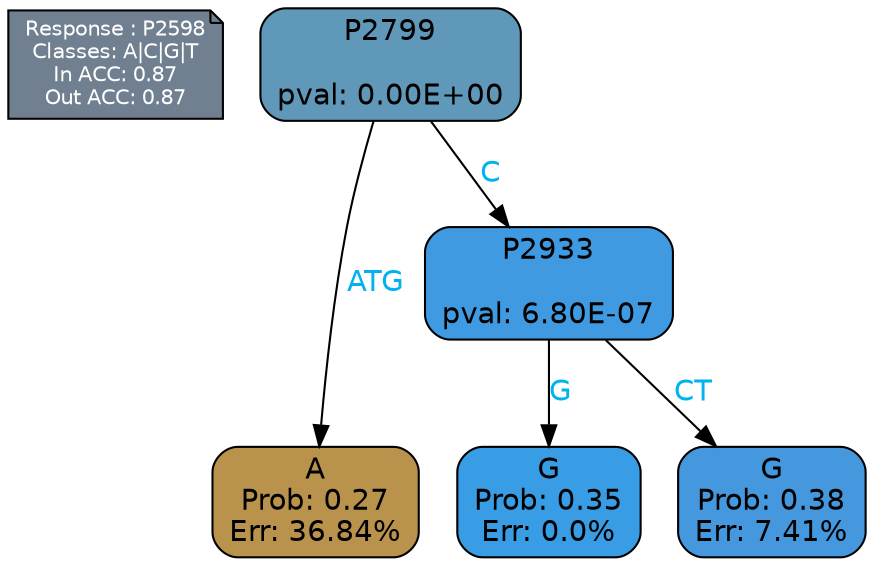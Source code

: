 digraph Tree {
node [shape=box, style="filled, rounded", color="black", fontname=helvetica] ;
graph [ranksep=equally, splines=polylines, bgcolor=transparent, dpi=600] ;
edge [fontname=helvetica] ;
LEGEND [label="Response : P2598
Classes: A|C|G|T
In ACC: 0.87
Out ACC: 0.87
",shape=note,align=left,style=filled,fillcolor="slategray",fontcolor="white",fontsize=10];1 [label="P2799

pval: 0.00E+00", fillcolor="#6098b9"] ;
2 [label="A
Prob: 0.27
Err: 36.84%", fillcolor="#b9934b"] ;
3 [label="P2933

pval: 6.80E-07", fillcolor="#3f9ae1"] ;
4 [label="G
Prob: 0.35
Err: 0.0%", fillcolor="#399de5"] ;
5 [label="G
Prob: 0.38
Err: 7.41%", fillcolor="#4598de"] ;
1 -> 2 [label="ATG",fontcolor=deepskyblue2] ;
1 -> 3 [label="C",fontcolor=deepskyblue2] ;
3 -> 4 [label="G",fontcolor=deepskyblue2] ;
3 -> 5 [label="CT",fontcolor=deepskyblue2] ;
{rank = same; 2;4;5;}{rank = same; LEGEND;1;}}